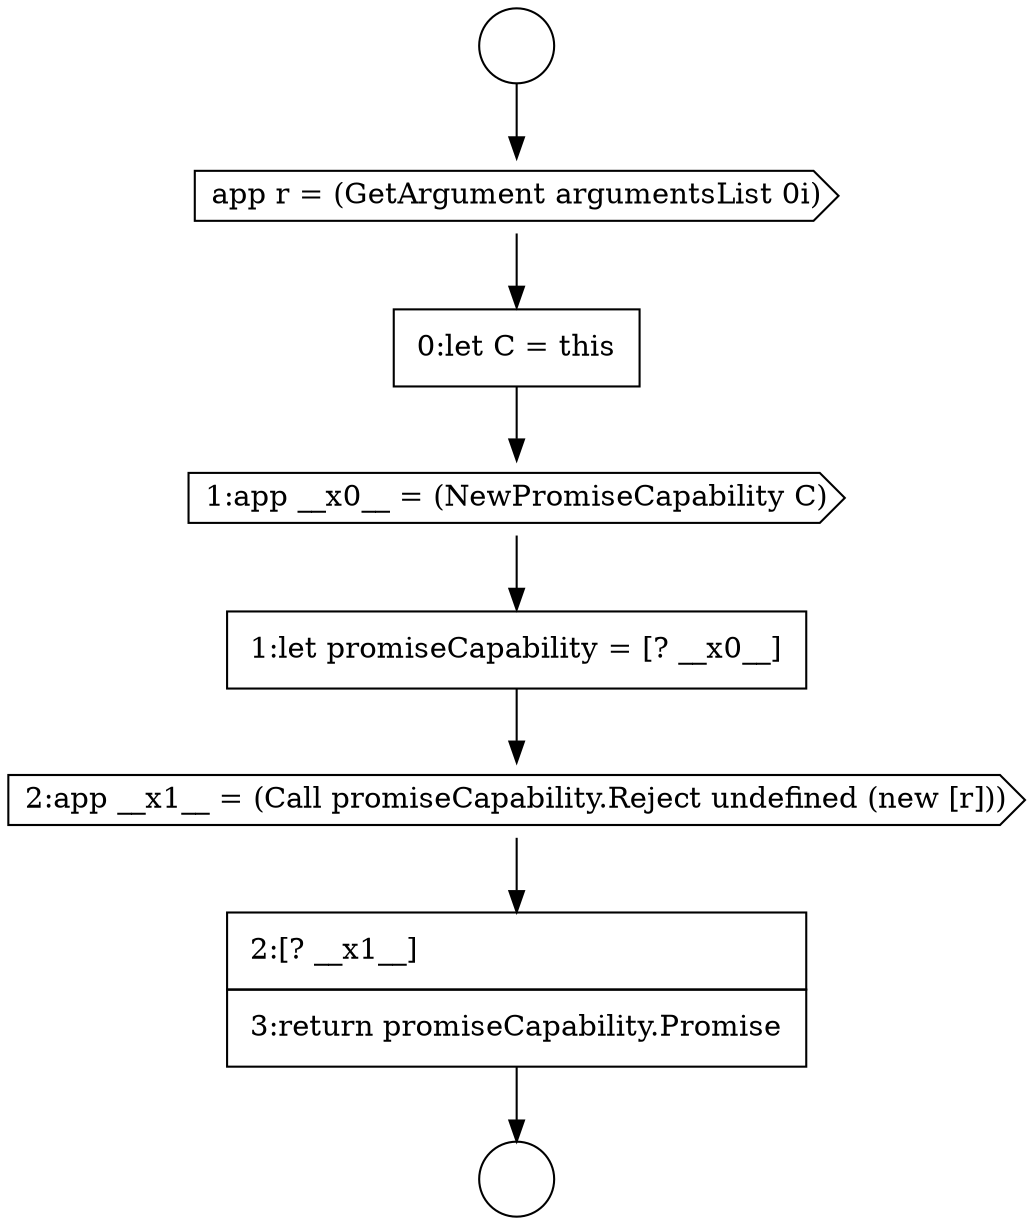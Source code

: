 digraph {
  node19020 [shape=none, margin=0, label=<<font color="black">
    <table border="0" cellborder="1" cellspacing="0" cellpadding="10">
      <tr><td align="left">2:[? __x1__]</td></tr>
      <tr><td align="left">3:return promiseCapability.Promise</td></tr>
    </table>
  </font>> color="black" fillcolor="white" style=filled]
  node19016 [shape=none, margin=0, label=<<font color="black">
    <table border="0" cellborder="1" cellspacing="0" cellpadding="10">
      <tr><td align="left">0:let C = this</td></tr>
    </table>
  </font>> color="black" fillcolor="white" style=filled]
  node19017 [shape=cds, label=<<font color="black">1:app __x0__ = (NewPromiseCapability C)</font>> color="black" fillcolor="white" style=filled]
  node19015 [shape=cds, label=<<font color="black">app r = (GetArgument argumentsList 0i)</font>> color="black" fillcolor="white" style=filled]
  node19018 [shape=none, margin=0, label=<<font color="black">
    <table border="0" cellborder="1" cellspacing="0" cellpadding="10">
      <tr><td align="left">1:let promiseCapability = [? __x0__]</td></tr>
    </table>
  </font>> color="black" fillcolor="white" style=filled]
  node19014 [shape=circle label=" " color="black" fillcolor="white" style=filled]
  node19013 [shape=circle label=" " color="black" fillcolor="white" style=filled]
  node19019 [shape=cds, label=<<font color="black">2:app __x1__ = (Call promiseCapability.Reject undefined (new [r]))</font>> color="black" fillcolor="white" style=filled]
  node19016 -> node19017 [ color="black"]
  node19020 -> node19014 [ color="black"]
  node19013 -> node19015 [ color="black"]
  node19019 -> node19020 [ color="black"]
  node19018 -> node19019 [ color="black"]
  node19017 -> node19018 [ color="black"]
  node19015 -> node19016 [ color="black"]
}
